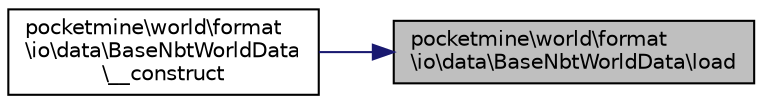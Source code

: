 digraph "pocketmine\world\format\io\data\BaseNbtWorldData\load"
{
 // INTERACTIVE_SVG=YES
 // LATEX_PDF_SIZE
  edge [fontname="Helvetica",fontsize="10",labelfontname="Helvetica",labelfontsize="10"];
  node [fontname="Helvetica",fontsize="10",shape=record];
  rankdir="RL";
  Node1 [label="pocketmine\\world\\format\l\\io\\data\\BaseNbtWorldData\\load",height=0.2,width=0.4,color="black", fillcolor="grey75", style="filled", fontcolor="black",tooltip=" "];
  Node1 -> Node2 [dir="back",color="midnightblue",fontsize="10",style="solid",fontname="Helvetica"];
  Node2 [label="pocketmine\\world\\format\l\\io\\data\\BaseNbtWorldData\l\\__construct",height=0.2,width=0.4,color="black", fillcolor="white", style="filled",URL="$d1/def/classpocketmine_1_1world_1_1format_1_1io_1_1data_1_1_base_nbt_world_data.html#a61c5d0ca13a03056f675859c24670587",tooltip=" "];
}
